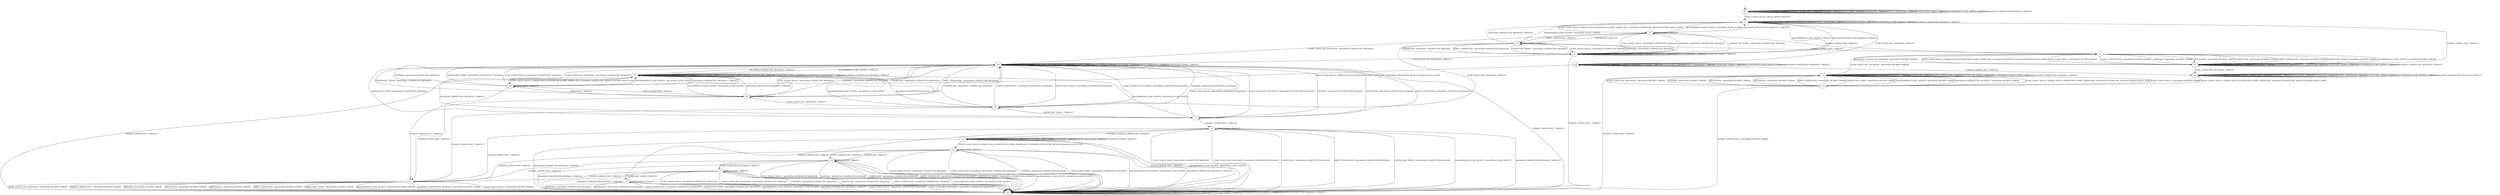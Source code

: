 digraph h3 {
s0 [label="s0"];
s1 [label="s1"];
s2 [label="s2"];
s3 [label="s3"];
s4 [label="s4"];
s5 [label="s5"];
s6 [label="s6"];
s7 [label="s7"];
s8 [label="s8"];
s9 [label="s9"];
s10 [label="s10"];
s11 [label="s11"];
s12 [label="s12"];
s13 [label="s13"];
s14 [label="s14"];
s15 [label="s15"];
s16 [label="s16"];
s17 [label="s17"];
s18 [label="s18"];
s19 [label="s19"];
s20 [label="s20"];
s21 [label="s21"];
s22 [label="s22"];
s23 [label="s23"];
s24 [label="s24"];
s0 -> s1 [label="ECDH_CLIENT_HELLO / HELLO_VERIFY_REQUEST"];
s0 -> s0 [label="ECDH_CLIENT_KEY_EXCHANGE / TIMEOUT"];
s0 -> s0 [label="CHANGE_CIPHER_SPEC / TIMEOUT"];
s0 -> s0 [label="FINISHED / TIMEOUT"];
s0 -> s0 [label="APPLICATION / TIMEOUT"];
s0 -> s0 [label="CERTIFICATE / TIMEOUT"];
s0 -> s0 [label="EMPTY_CERTIFICATE / TIMEOUT"];
s0 -> s0 [label="CERTIFICATE_VERIFY / TIMEOUT"];
s0 -> s0 [label="Alert(WARNING,CLOSE_NOTIFY) / TIMEOUT"];
s0 -> s0 [label="Alert(FATAL,UNEXPECTED_MESSAGE) / TIMEOUT"];
s1 -> s2 [label="ECDH_CLIENT_HELLO / SERVER_HELLO,CERTIFICATE,ECDHE_SERVER_KEY_EXCHANGE,CERTIFICATE_REQUEST,SERVER_HELLO_DONE"];
s1 -> s23 [label="ECDH_CLIENT_KEY_EXCHANGE / TIMEOUT"];
s1 -> s15 [label="CHANGE_CIPHER_SPEC / TIMEOUT"];
s1 -> s1 [label="FINISHED / TIMEOUT"];
s1 -> s1 [label="APPLICATION / TIMEOUT"];
s1 -> s1 [label="CERTIFICATE / TIMEOUT"];
s1 -> s1 [label="EMPTY_CERTIFICATE / TIMEOUT"];
s1 -> s1 [label="CERTIFICATE_VERIFY / TIMEOUT"];
s1 -> s1 [label="Alert(WARNING,CLOSE_NOTIFY) / TIMEOUT"];
s1 -> s1 [label="Alert(FATAL,UNEXPECTED_MESSAGE) / TIMEOUT"];
s2 -> s3 [label="ECDH_CLIENT_HELLO / Alert(FATAL,UNEXPECTED_MESSAGE)"];
s2 -> s10 [label="ECDH_CLIENT_KEY_EXCHANGE / Alert(FATAL,UNEXPECTED_MESSAGE)"];
s2 -> s4 [label="CHANGE_CIPHER_SPEC / TIMEOUT"];
s2 -> s3 [label="FINISHED / Alert(FATAL,UNEXPECTED_MESSAGE)"];
s2 -> s2 [label="APPLICATION / TIMEOUT"];
s2 -> s5 [label="CERTIFICATE / TIMEOUT"];
s2 -> s5 [label="EMPTY_CERTIFICATE / TIMEOUT"];
s2 -> s3 [label="CERTIFICATE_VERIFY / Alert(FATAL,UNEXPECTED_MESSAGE)"];
s2 -> s1 [label="Alert(WARNING,CLOSE_NOTIFY) / Alert(FATAL,CLOSE_NOTIFY)"];
s2 -> s1 [label="Alert(FATAL,UNEXPECTED_MESSAGE) / TIMEOUT"];
s3 -> s3 [label="ECDH_CLIENT_HELLO / TIMEOUT"];
s3 -> s10 [label="ECDH_CLIENT_KEY_EXCHANGE / TIMEOUT"];
s3 -> s16 [label="CHANGE_CIPHER_SPEC / TIMEOUT"];
s3 -> s3 [label="FINISHED / TIMEOUT"];
s3 -> s3 [label="APPLICATION / TIMEOUT"];
s3 -> s3 [label="CERTIFICATE / TIMEOUT"];
s3 -> s3 [label="EMPTY_CERTIFICATE / TIMEOUT"];
s3 -> s3 [label="CERTIFICATE_VERIFY / TIMEOUT"];
s3 -> s1 [label="Alert(WARNING,CLOSE_NOTIFY) / TIMEOUT"];
s3 -> s1 [label="Alert(FATAL,UNEXPECTED_MESSAGE) / TIMEOUT"];
s4 -> s15 [label="ECDH_CLIENT_HELLO / Alert(FATAL,DECRYPT_ERROR)"];
s4 -> s11 [label="ECDH_CLIENT_KEY_EXCHANGE / Alert(FATAL,DECRYPT_ERROR)"];
s4 -> s15 [label="CHANGE_CIPHER_SPEC / Alert(FATAL,DECRYPT_ERROR)"];
s4 -> s15 [label="FINISHED / Alert(FATAL,DECRYPT_ERROR)"];
s4 -> s15 [label="APPLICATION / Alert(FATAL,DECRYPT_ERROR)"];
s4 -> s15 [label="CERTIFICATE / Alert(FATAL,DECRYPT_ERROR)"];
s4 -> s15 [label="EMPTY_CERTIFICATE / Alert(FATAL,DECRYPT_ERROR)"];
s4 -> s15 [label="CERTIFICATE_VERIFY / Alert(FATAL,DECRYPT_ERROR)"];
s4 -> s15 [label="Alert(WARNING,CLOSE_NOTIFY) / Alert(FATAL,DECRYPT_ERROR)"];
s4 -> s15 [label="Alert(FATAL,UNEXPECTED_MESSAGE) / Alert(FATAL,DECRYPT_ERROR)"];
s5 -> s3 [label="ECDH_CLIENT_HELLO / Alert(FATAL,UNEXPECTED_MESSAGE)"];
s5 -> s6 [label="ECDH_CLIENT_KEY_EXCHANGE / TIMEOUT"];
s5 -> s4 [label="CHANGE_CIPHER_SPEC / TIMEOUT"];
s5 -> s3 [label="FINISHED / Alert(FATAL,UNEXPECTED_MESSAGE)"];
s5 -> s5 [label="APPLICATION / TIMEOUT"];
s5 -> s3 [label="CERTIFICATE / Alert(FATAL,UNEXPECTED_MESSAGE)"];
s5 -> s3 [label="EMPTY_CERTIFICATE / Alert(FATAL,UNEXPECTED_MESSAGE)"];
s5 -> s3 [label="CERTIFICATE_VERIFY / Alert(FATAL,UNEXPECTED_MESSAGE)"];
s5 -> s1 [label="Alert(WARNING,CLOSE_NOTIFY) / Alert(FATAL,CLOSE_NOTIFY)"];
s5 -> s1 [label="Alert(FATAL,UNEXPECTED_MESSAGE) / TIMEOUT"];
s6 -> s10 [label="ECDH_CLIENT_HELLO / Alert(FATAL,UNEXPECTED_MESSAGE)"];
s6 -> s10 [label="ECDH_CLIENT_KEY_EXCHANGE / Alert(FATAL,UNEXPECTED_MESSAGE)"];
s6 -> s12 [label="CHANGE_CIPHER_SPEC / TIMEOUT"];
s6 -> s10 [label="FINISHED / Alert(FATAL,UNEXPECTED_MESSAGE)"];
s6 -> s6 [label="APPLICATION / TIMEOUT"];
s6 -> s10 [label="CERTIFICATE / Alert(FATAL,UNEXPECTED_MESSAGE)"];
s6 -> s10 [label="EMPTY_CERTIFICATE / Alert(FATAL,UNEXPECTED_MESSAGE)"];
s6 -> s7 [label="CERTIFICATE_VERIFY / TIMEOUT"];
s6 -> s17 [label="Alert(WARNING,CLOSE_NOTIFY) / Alert(FATAL,CLOSE_NOTIFY)"];
s6 -> s17 [label="Alert(FATAL,UNEXPECTED_MESSAGE) / TIMEOUT"];
s7 -> s10 [label="ECDH_CLIENT_HELLO / Alert(FATAL,UNEXPECTED_MESSAGE)"];
s7 -> s10 [label="ECDH_CLIENT_KEY_EXCHANGE / Alert(FATAL,UNEXPECTED_MESSAGE)"];
s7 -> s8 [label="CHANGE_CIPHER_SPEC / TIMEOUT"];
s7 -> s10 [label="FINISHED / Alert(FATAL,UNEXPECTED_MESSAGE)"];
s7 -> s7 [label="APPLICATION / TIMEOUT"];
s7 -> s10 [label="CERTIFICATE / Alert(FATAL,UNEXPECTED_MESSAGE)"];
s7 -> s10 [label="EMPTY_CERTIFICATE / Alert(FATAL,UNEXPECTED_MESSAGE)"];
s7 -> s10 [label="CERTIFICATE_VERIFY / Alert(FATAL,UNEXPECTED_MESSAGE)"];
s7 -> s17 [label="Alert(WARNING,CLOSE_NOTIFY) / Alert(FATAL,CLOSE_NOTIFY)"];
s7 -> s17 [label="Alert(FATAL,UNEXPECTED_MESSAGE) / TIMEOUT"];
s8 -> s16 [label="ECDH_CLIENT_HELLO / Alert(FATAL,UNEXPECTED_MESSAGE)"];
s8 -> s16 [label="ECDH_CLIENT_KEY_EXCHANGE / Alert(FATAL,UNEXPECTED_MESSAGE)"];
s8 -> s12 [label="CHANGE_CIPHER_SPEC / TIMEOUT"];
s8 -> s9 [label="FINISHED / CHANGE_CIPHER_SPEC,FINISHED"];
s8 -> s8 [label="APPLICATION / TIMEOUT"];
s8 -> s16 [label="CERTIFICATE / Alert(FATAL,UNEXPECTED_MESSAGE)"];
s8 -> s16 [label="EMPTY_CERTIFICATE / Alert(FATAL,UNEXPECTED_MESSAGE)"];
s8 -> s16 [label="CERTIFICATE_VERIFY / Alert(FATAL,UNEXPECTED_MESSAGE)"];
s8 -> s16 [label="Alert(WARNING,CLOSE_NOTIFY) / Alert(FATAL,CLOSE_NOTIFY)"];
s8 -> s16 [label="Alert(FATAL,UNEXPECTED_MESSAGE) / TIMEOUT"];
s9 -> s13 [label="ECDH_CLIENT_HELLO / SERVER_HELLO,CERTIFICATE,ECDHE_SERVER_KEY_EXCHANGE,CERTIFICATE_REQUEST,SERVER_HELLO_DONE"];
s9 -> s9 [label="ECDH_CLIENT_KEY_EXCHANGE / TIMEOUT"];
s9 -> s16 [label="CHANGE_CIPHER_SPEC / TIMEOUT"];
s9 -> s9 [label="FINISHED / TIMEOUT"];
s9 -> s9 [label="APPLICATION / APPLICATION"];
s9 -> s9 [label="CERTIFICATE / TIMEOUT"];
s9 -> s9 [label="EMPTY_CERTIFICATE / TIMEOUT"];
s9 -> s9 [label="CERTIFICATE_VERIFY / TIMEOUT"];
s9 -> s16 [label="Alert(WARNING,CLOSE_NOTIFY) / Alert(FATAL,CLOSE_NOTIFY)"];
s9 -> s16 [label="Alert(FATAL,UNEXPECTED_MESSAGE) / TIMEOUT"];
s10 -> s10 [label="ECDH_CLIENT_HELLO / TIMEOUT"];
s10 -> s10 [label="ECDH_CLIENT_KEY_EXCHANGE / TIMEOUT"];
s10 -> s16 [label="CHANGE_CIPHER_SPEC / TIMEOUT"];
s10 -> s10 [label="FINISHED / TIMEOUT"];
s10 -> s10 [label="APPLICATION / TIMEOUT"];
s10 -> s10 [label="CERTIFICATE / TIMEOUT"];
s10 -> s10 [label="EMPTY_CERTIFICATE / TIMEOUT"];
s10 -> s10 [label="CERTIFICATE_VERIFY / TIMEOUT"];
s10 -> s17 [label="Alert(WARNING,CLOSE_NOTIFY) / TIMEOUT"];
s10 -> s17 [label="Alert(FATAL,UNEXPECTED_MESSAGE) / TIMEOUT"];
s11 -> s18 [label="ECDH_CLIENT_HELLO / SERVER_HELLO,CERTIFICATE,ECDHE_SERVER_KEY_EXCHANGE,CERTIFICATE_REQUEST,SERVER_HELLO_DONE"];
s11 -> s11 [label="ECDH_CLIENT_KEY_EXCHANGE / TIMEOUT"];
s11 -> s16 [label="CHANGE_CIPHER_SPEC / TIMEOUT"];
s11 -> s11 [label="FINISHED / TIMEOUT"];
s11 -> s11 [label="APPLICATION / TIMEOUT"];
s11 -> s11 [label="CERTIFICATE / TIMEOUT"];
s11 -> s11 [label="EMPTY_CERTIFICATE / TIMEOUT"];
s11 -> s11 [label="CERTIFICATE_VERIFY / TIMEOUT"];
s11 -> s11 [label="Alert(WARNING,CLOSE_NOTIFY) / TIMEOUT"];
s11 -> s11 [label="Alert(FATAL,UNEXPECTED_MESSAGE) / TIMEOUT"];
s12 -> s16 [label="ECDH_CLIENT_HELLO / Alert(FATAL,DECRYPT_ERROR)"];
s12 -> s16 [label="ECDH_CLIENT_KEY_EXCHANGE / Alert(FATAL,DECRYPT_ERROR)"];
s12 -> s16 [label="CHANGE_CIPHER_SPEC / Alert(FATAL,DECRYPT_ERROR)"];
s12 -> s16 [label="FINISHED / Alert(FATAL,DECRYPT_ERROR)"];
s12 -> s16 [label="APPLICATION / Alert(FATAL,DECRYPT_ERROR)"];
s12 -> s16 [label="CERTIFICATE / Alert(FATAL,DECRYPT_ERROR)"];
s12 -> s16 [label="EMPTY_CERTIFICATE / Alert(FATAL,DECRYPT_ERROR)"];
s12 -> s16 [label="CERTIFICATE_VERIFY / Alert(FATAL,DECRYPT_ERROR)"];
s12 -> s16 [label="Alert(WARNING,CLOSE_NOTIFY) / Alert(FATAL,DECRYPT_ERROR)"];
s12 -> s16 [label="Alert(FATAL,UNEXPECTED_MESSAGE) / Alert(FATAL,DECRYPT_ERROR)"];
s13 -> s16 [label="ECDH_CLIENT_HELLO / Alert(FATAL,UNEXPECTED_MESSAGE)"];
s13 -> s16 [label="ECDH_CLIENT_KEY_EXCHANGE / Alert(FATAL,UNEXPECTED_MESSAGE)"];
s13 -> s12 [label="CHANGE_CIPHER_SPEC / TIMEOUT"];
s13 -> s16 [label="FINISHED / Alert(FATAL,UNEXPECTED_MESSAGE)"];
s13 -> s13 [label="APPLICATION / TIMEOUT"];
s13 -> s14 [label="CERTIFICATE / TIMEOUT"];
s13 -> s14 [label="EMPTY_CERTIFICATE / TIMEOUT"];
s13 -> s16 [label="CERTIFICATE_VERIFY / Alert(FATAL,UNEXPECTED_MESSAGE)"];
s13 -> s16 [label="Alert(WARNING,CLOSE_NOTIFY) / Alert(FATAL,CLOSE_NOTIFY)"];
s13 -> s16 [label="Alert(FATAL,UNEXPECTED_MESSAGE) / TIMEOUT"];
s14 -> s16 [label="ECDH_CLIENT_HELLO / Alert(FATAL,UNEXPECTED_MESSAGE)"];
s14 -> s19 [label="ECDH_CLIENT_KEY_EXCHANGE / TIMEOUT"];
s14 -> s12 [label="CHANGE_CIPHER_SPEC / TIMEOUT"];
s14 -> s16 [label="FINISHED / Alert(FATAL,UNEXPECTED_MESSAGE)"];
s14 -> s14 [label="APPLICATION / TIMEOUT"];
s14 -> s16 [label="CERTIFICATE / Alert(FATAL,UNEXPECTED_MESSAGE)"];
s14 -> s16 [label="EMPTY_CERTIFICATE / Alert(FATAL,UNEXPECTED_MESSAGE)"];
s14 -> s16 [label="CERTIFICATE_VERIFY / Alert(FATAL,UNEXPECTED_MESSAGE)"];
s14 -> s16 [label="Alert(WARNING,CLOSE_NOTIFY) / Alert(FATAL,CLOSE_NOTIFY)"];
s14 -> s16 [label="Alert(FATAL,UNEXPECTED_MESSAGE) / TIMEOUT"];
s15 -> s4 [label="ECDH_CLIENT_HELLO / SERVER_HELLO,CERTIFICATE,ECDHE_SERVER_KEY_EXCHANGE,CERTIFICATE_REQUEST,SERVER_HELLO_DONE"];
s15 -> s24 [label="ECDH_CLIENT_KEY_EXCHANGE / TIMEOUT"];
s15 -> s15 [label="CHANGE_CIPHER_SPEC / TIMEOUT"];
s15 -> s15 [label="FINISHED / TIMEOUT"];
s15 -> s15 [label="APPLICATION / TIMEOUT"];
s15 -> s15 [label="CERTIFICATE / TIMEOUT"];
s15 -> s15 [label="EMPTY_CERTIFICATE / TIMEOUT"];
s15 -> s15 [label="CERTIFICATE_VERIFY / TIMEOUT"];
s15 -> s15 [label="Alert(WARNING,CLOSE_NOTIFY) / TIMEOUT"];
s15 -> s15 [label="Alert(FATAL,UNEXPECTED_MESSAGE) / TIMEOUT"];
s16 -> s16 [label="ECDH_CLIENT_HELLO / TIMEOUT"];
s16 -> s16 [label="ECDH_CLIENT_KEY_EXCHANGE / TIMEOUT"];
s16 -> s16 [label="CHANGE_CIPHER_SPEC / TIMEOUT"];
s16 -> s16 [label="FINISHED / TIMEOUT"];
s16 -> s16 [label="APPLICATION / TIMEOUT"];
s16 -> s16 [label="CERTIFICATE / TIMEOUT"];
s16 -> s16 [label="EMPTY_CERTIFICATE / TIMEOUT"];
s16 -> s16 [label="CERTIFICATE_VERIFY / TIMEOUT"];
s16 -> s16 [label="Alert(WARNING,CLOSE_NOTIFY) / TIMEOUT"];
s16 -> s16 [label="Alert(FATAL,UNEXPECTED_MESSAGE) / TIMEOUT"];
s17 -> s20 [label="ECDH_CLIENT_HELLO / SERVER_HELLO,CERTIFICATE,ECDHE_SERVER_KEY_EXCHANGE,CERTIFICATE_REQUEST,SERVER_HELLO_DONE"];
s17 -> s17 [label="ECDH_CLIENT_KEY_EXCHANGE / TIMEOUT"];
s17 -> s16 [label="CHANGE_CIPHER_SPEC / TIMEOUT"];
s17 -> s17 [label="FINISHED / TIMEOUT"];
s17 -> s17 [label="APPLICATION / TIMEOUT"];
s17 -> s17 [label="CERTIFICATE / TIMEOUT"];
s17 -> s17 [label="EMPTY_CERTIFICATE / TIMEOUT"];
s17 -> s17 [label="CERTIFICATE_VERIFY / TIMEOUT"];
s17 -> s17 [label="Alert(WARNING,CLOSE_NOTIFY) / TIMEOUT"];
s17 -> s17 [label="Alert(FATAL,UNEXPECTED_MESSAGE) / TIMEOUT"];
s18 -> s11 [label="ECDH_CLIENT_HELLO / Alert(FATAL,DECRYPT_ERROR)"];
s18 -> s11 [label="ECDH_CLIENT_KEY_EXCHANGE / Alert(FATAL,DECRYPT_ERROR)"];
s18 -> s16 [label="CHANGE_CIPHER_SPEC / Alert(FATAL,DECRYPT_ERROR)"];
s18 -> s11 [label="FINISHED / Alert(FATAL,DECRYPT_ERROR)"];
s18 -> s11 [label="APPLICATION / Alert(FATAL,DECRYPT_ERROR)"];
s18 -> s11 [label="CERTIFICATE / Alert(FATAL,DECRYPT_ERROR)"];
s18 -> s11 [label="EMPTY_CERTIFICATE / Alert(FATAL,DECRYPT_ERROR)"];
s18 -> s11 [label="CERTIFICATE_VERIFY / Alert(FATAL,DECRYPT_ERROR)"];
s18 -> s11 [label="Alert(WARNING,CLOSE_NOTIFY) / Alert(FATAL,DECRYPT_ERROR)"];
s18 -> s11 [label="Alert(FATAL,UNEXPECTED_MESSAGE) / Alert(FATAL,DECRYPT_ERROR)"];
s19 -> s16 [label="ECDH_CLIENT_HELLO / Alert(FATAL,UNEXPECTED_MESSAGE)"];
s19 -> s16 [label="ECDH_CLIENT_KEY_EXCHANGE / Alert(FATAL,UNEXPECTED_MESSAGE)"];
s19 -> s12 [label="CHANGE_CIPHER_SPEC / TIMEOUT"];
s19 -> s16 [label="FINISHED / Alert(FATAL,UNEXPECTED_MESSAGE)"];
s19 -> s19 [label="APPLICATION / TIMEOUT"];
s19 -> s16 [label="CERTIFICATE / Alert(FATAL,UNEXPECTED_MESSAGE)"];
s19 -> s16 [label="EMPTY_CERTIFICATE / Alert(FATAL,UNEXPECTED_MESSAGE)"];
s19 -> s21 [label="CERTIFICATE_VERIFY / TIMEOUT"];
s19 -> s16 [label="Alert(WARNING,CLOSE_NOTIFY) / Alert(FATAL,CLOSE_NOTIFY)"];
s19 -> s16 [label="Alert(FATAL,UNEXPECTED_MESSAGE) / TIMEOUT"];
s20 -> s10 [label="ECDH_CLIENT_HELLO / Alert(FATAL,UNEXPECTED_MESSAGE)"];
s20 -> s10 [label="ECDH_CLIENT_KEY_EXCHANGE / Alert(FATAL,UNEXPECTED_MESSAGE)"];
s20 -> s12 [label="CHANGE_CIPHER_SPEC / TIMEOUT"];
s20 -> s10 [label="FINISHED / Alert(FATAL,UNEXPECTED_MESSAGE)"];
s20 -> s20 [label="APPLICATION / TIMEOUT"];
s20 -> s22 [label="CERTIFICATE / TIMEOUT"];
s20 -> s22 [label="EMPTY_CERTIFICATE / TIMEOUT"];
s20 -> s10 [label="CERTIFICATE_VERIFY / Alert(FATAL,UNEXPECTED_MESSAGE)"];
s20 -> s17 [label="Alert(WARNING,CLOSE_NOTIFY) / Alert(FATAL,CLOSE_NOTIFY)"];
s20 -> s17 [label="Alert(FATAL,UNEXPECTED_MESSAGE) / TIMEOUT"];
s21 -> s16 [label="ECDH_CLIENT_HELLO / Alert(FATAL,UNEXPECTED_MESSAGE)"];
s21 -> s16 [label="ECDH_CLIENT_KEY_EXCHANGE / Alert(FATAL,UNEXPECTED_MESSAGE)"];
s21 -> s8 [label="CHANGE_CIPHER_SPEC / TIMEOUT"];
s21 -> s16 [label="FINISHED / Alert(FATAL,UNEXPECTED_MESSAGE)"];
s21 -> s21 [label="APPLICATION / TIMEOUT"];
s21 -> s16 [label="CERTIFICATE / Alert(FATAL,UNEXPECTED_MESSAGE)"];
s21 -> s16 [label="EMPTY_CERTIFICATE / Alert(FATAL,UNEXPECTED_MESSAGE)"];
s21 -> s16 [label="CERTIFICATE_VERIFY / Alert(FATAL,UNEXPECTED_MESSAGE)"];
s21 -> s16 [label="Alert(WARNING,CLOSE_NOTIFY) / Alert(FATAL,CLOSE_NOTIFY)"];
s21 -> s16 [label="Alert(FATAL,UNEXPECTED_MESSAGE) / TIMEOUT"];
s22 -> s10 [label="ECDH_CLIENT_HELLO / Alert(FATAL,UNEXPECTED_MESSAGE)"];
s22 -> s6 [label="ECDH_CLIENT_KEY_EXCHANGE / TIMEOUT"];
s22 -> s12 [label="CHANGE_CIPHER_SPEC / TIMEOUT"];
s22 -> s10 [label="FINISHED / Alert(FATAL,UNEXPECTED_MESSAGE)"];
s22 -> s22 [label="APPLICATION / TIMEOUT"];
s22 -> s10 [label="CERTIFICATE / Alert(FATAL,UNEXPECTED_MESSAGE)"];
s22 -> s10 [label="EMPTY_CERTIFICATE / Alert(FATAL,UNEXPECTED_MESSAGE)"];
s22 -> s10 [label="CERTIFICATE_VERIFY / Alert(FATAL,UNEXPECTED_MESSAGE)"];
s22 -> s17 [label="Alert(WARNING,CLOSE_NOTIFY) / Alert(FATAL,CLOSE_NOTIFY)"];
s22 -> s17 [label="Alert(FATAL,UNEXPECTED_MESSAGE) / TIMEOUT"];
s23 -> s20 [label="ECDH_CLIENT_HELLO / SERVER_HELLO,CERTIFICATE,ECDHE_SERVER_KEY_EXCHANGE,CERTIFICATE_REQUEST,SERVER_HELLO_DONE"];
s23 -> s23 [label="ECDH_CLIENT_KEY_EXCHANGE / TIMEOUT"];
s23 -> s24 [label="CHANGE_CIPHER_SPEC / TIMEOUT"];
s23 -> s23 [label="FINISHED / TIMEOUT"];
s23 -> s23 [label="APPLICATION / TIMEOUT"];
s23 -> s23 [label="CERTIFICATE / TIMEOUT"];
s23 -> s23 [label="EMPTY_CERTIFICATE / TIMEOUT"];
s23 -> s23 [label="CERTIFICATE_VERIFY / TIMEOUT"];
s23 -> s23 [label="Alert(WARNING,CLOSE_NOTIFY) / TIMEOUT"];
s23 -> s23 [label="Alert(FATAL,UNEXPECTED_MESSAGE) / TIMEOUT"];
s24 -> s18 [label="ECDH_CLIENT_HELLO / SERVER_HELLO,CERTIFICATE,ECDHE_SERVER_KEY_EXCHANGE,CERTIFICATE_REQUEST,SERVER_HELLO_DONE"];
s24 -> s24 [label="ECDH_CLIENT_KEY_EXCHANGE / TIMEOUT"];
s24 -> s24 [label="CHANGE_CIPHER_SPEC / TIMEOUT"];
s24 -> s24 [label="FINISHED / TIMEOUT"];
s24 -> s24 [label="APPLICATION / TIMEOUT"];
s24 -> s24 [label="CERTIFICATE / TIMEOUT"];
s24 -> s24 [label="EMPTY_CERTIFICATE / TIMEOUT"];
s24 -> s24 [label="CERTIFICATE_VERIFY / TIMEOUT"];
s24 -> s24 [label="Alert(WARNING,CLOSE_NOTIFY) / TIMEOUT"];
s24 -> s24 [label="Alert(FATAL,UNEXPECTED_MESSAGE) / TIMEOUT"];
__start0 [shape=none, label=""];
__start0 -> s0 [label=""];
}
